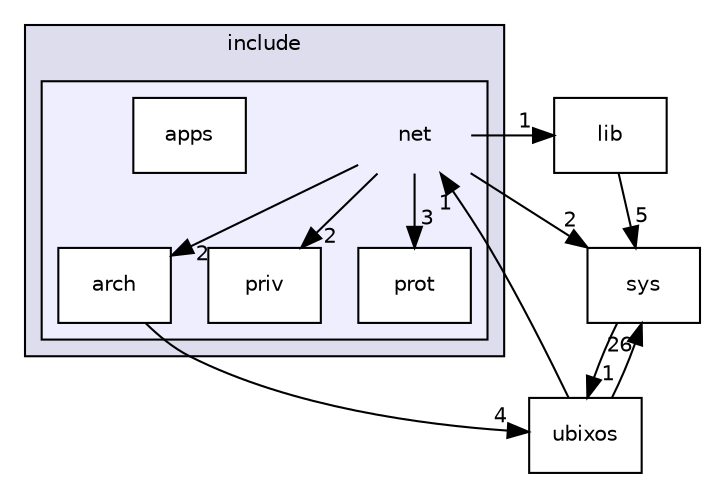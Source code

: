 digraph "C:/Dev/git/UbixOS/sys/include/net" {
  compound=true
  node [ fontsize="10", fontname="Helvetica"];
  edge [ labelfontsize="10", labelfontname="Helvetica"];
  subgraph clusterdir_d1be8160e739b6eed1f7843efdbae1b3 {
    graph [ bgcolor="#ddddee", pencolor="black", label="include" fontname="Helvetica", fontsize="10", URL="dir_d1be8160e739b6eed1f7843efdbae1b3.html"]
  subgraph clusterdir_8a452844cab5a537277ef786999bc939 {
    graph [ bgcolor="#eeeeff", pencolor="black", label="" URL="dir_8a452844cab5a537277ef786999bc939.html"];
    dir_8a452844cab5a537277ef786999bc939 [shape=plaintext label="net"];
    dir_21e12f15c353f338a385e10009a09aca [shape=box label="apps" color="black" fillcolor="white" style="filled" URL="dir_21e12f15c353f338a385e10009a09aca.html"];
    dir_f02a5ff2eb833a3d60b98d8b91a8899f [shape=box label="arch" color="black" fillcolor="white" style="filled" URL="dir_f02a5ff2eb833a3d60b98d8b91a8899f.html"];
    dir_860402f1cbc34f52a46bdb76ccd99d75 [shape=box label="priv" color="black" fillcolor="white" style="filled" URL="dir_860402f1cbc34f52a46bdb76ccd99d75.html"];
    dir_8e7aca17b1c41a49c5b9b5f4a96a3b39 [shape=box label="prot" color="black" fillcolor="white" style="filled" URL="dir_8e7aca17b1c41a49c5b9b5f4a96a3b39.html"];
  }
  }
  dir_afcf3461ab02e1bc9b71d2f3c9f1f65d [shape=box label="lib" URL="dir_afcf3461ab02e1bc9b71d2f3c9f1f65d.html"];
  dir_214f84c2c73d0f2f98eaa46a63e7b8c6 [shape=box label="sys" URL="dir_214f84c2c73d0f2f98eaa46a63e7b8c6.html"];
  dir_d779ef6b0dc4390059bcb3cfc53f8e8b [shape=box label="ubixos" URL="dir_d779ef6b0dc4390059bcb3cfc53f8e8b.html"];
  dir_afcf3461ab02e1bc9b71d2f3c9f1f65d->dir_214f84c2c73d0f2f98eaa46a63e7b8c6 [headlabel="5", labeldistance=1.5 headhref="dir_000033_000020.html"];
  dir_214f84c2c73d0f2f98eaa46a63e7b8c6->dir_d779ef6b0dc4390059bcb3cfc53f8e8b [headlabel="1", labeldistance=1.5 headhref="dir_000020_000038.html"];
  dir_f02a5ff2eb833a3d60b98d8b91a8899f->dir_d779ef6b0dc4390059bcb3cfc53f8e8b [headlabel="4", labeldistance=1.5 headhref="dir_000032_000038.html"];
  dir_d779ef6b0dc4390059bcb3cfc53f8e8b->dir_214f84c2c73d0f2f98eaa46a63e7b8c6 [headlabel="26", labeldistance=1.5 headhref="dir_000038_000020.html"];
  dir_d779ef6b0dc4390059bcb3cfc53f8e8b->dir_8a452844cab5a537277ef786999bc939 [headlabel="1", labeldistance=1.5 headhref="dir_000038_000031.html"];
  dir_8a452844cab5a537277ef786999bc939->dir_860402f1cbc34f52a46bdb76ccd99d75 [headlabel="2", labeldistance=1.5 headhref="dir_000031_000041.html"];
  dir_8a452844cab5a537277ef786999bc939->dir_afcf3461ab02e1bc9b71d2f3c9f1f65d [headlabel="1", labeldistance=1.5 headhref="dir_000031_000033.html"];
  dir_8a452844cab5a537277ef786999bc939->dir_214f84c2c73d0f2f98eaa46a63e7b8c6 [headlabel="2", labeldistance=1.5 headhref="dir_000031_000020.html"];
  dir_8a452844cab5a537277ef786999bc939->dir_8e7aca17b1c41a49c5b9b5f4a96a3b39 [headlabel="3", labeldistance=1.5 headhref="dir_000031_000039.html"];
  dir_8a452844cab5a537277ef786999bc939->dir_f02a5ff2eb833a3d60b98d8b91a8899f [headlabel="2", labeldistance=1.5 headhref="dir_000031_000032.html"];
}
